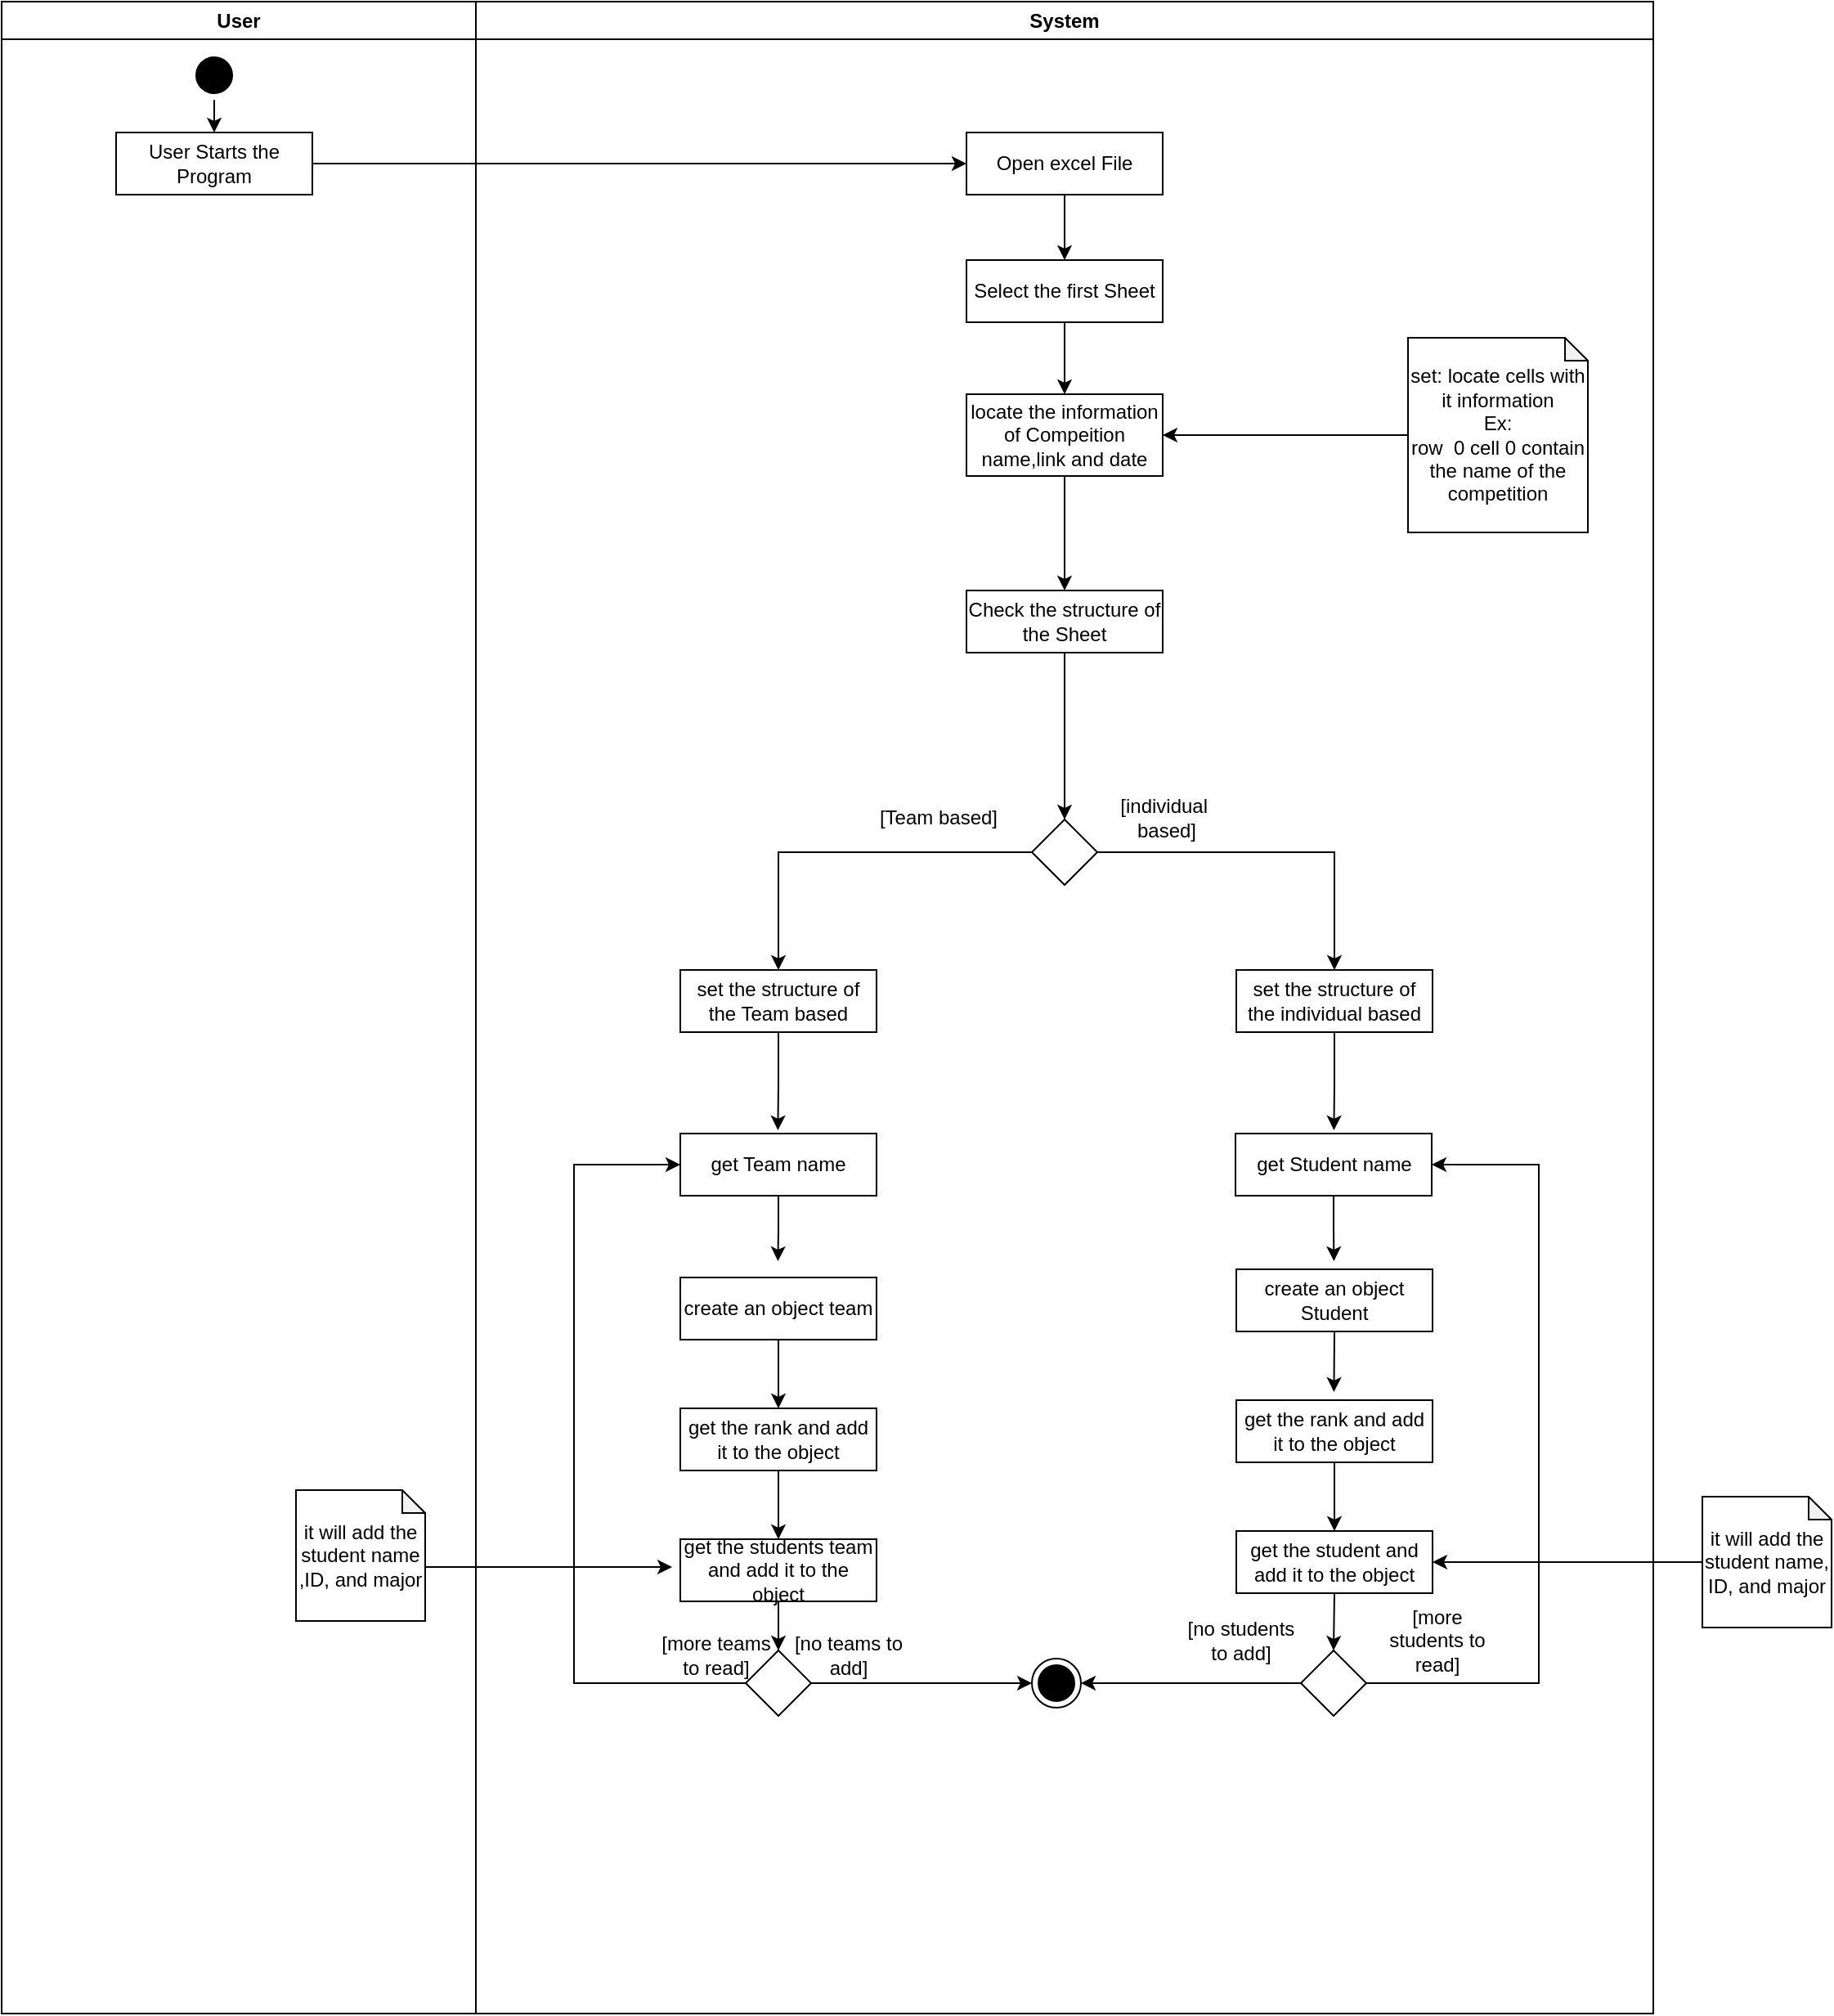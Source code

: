 <mxfile version="15.8.4" type="device"><diagram name="Page-1" id="e7e014a7-5840-1c2e-5031-d8a46d1fe8dd"><mxGraphModel dx="3094" dy="1894" grid="1" gridSize="10" guides="1" tooltips="1" connect="1" arrows="1" fold="1" page="1" pageScale="1" pageWidth="1169" pageHeight="826" background="none" math="0" shadow="0"><root><mxCell id="0"/><mxCell id="1" parent="0"/><mxCell id="2" value="User" style="swimlane;whiteSpace=wrap" parent="1" vertex="1"><mxGeometry x="110" y="220" width="290" height="1230" as="geometry"/></mxCell><mxCell id="5" value="" style="ellipse;shape=startState;fillColor=#000000;strokeColor=#000000;" parent="2" vertex="1"><mxGeometry x="115" y="30" width="30" height="30" as="geometry"/></mxCell><mxCell id="Sqswecdxgur6_CO7L8Wq-137" value="it will add the student name ,ID, and major" style="shape=note;whiteSpace=wrap;html=1;backgroundOutline=1;darkOpacity=0.05;strokeColor=#000000;size=14;" vertex="1" parent="2"><mxGeometry x="180" y="910" width="79" height="80" as="geometry"/></mxCell><mxCell id="Sqswecdxgur6_CO7L8Wq-43" value="User Starts the Program" style="rounded=0;whiteSpace=wrap;html=1;strokeColor=#000000;" vertex="1" parent="2"><mxGeometry x="70" y="80" width="120" height="38" as="geometry"/></mxCell><mxCell id="Sqswecdxgur6_CO7L8Wq-44" style="edgeStyle=orthogonalEdgeStyle;rounded=0;orthogonalLoop=1;jettySize=auto;html=1;exitX=0.5;exitY=1;exitDx=0;exitDy=0;entryX=0.5;entryY=0;entryDx=0;entryDy=0;" edge="1" parent="2" source="5" target="Sqswecdxgur6_CO7L8Wq-43"><mxGeometry relative="1" as="geometry"/></mxCell><mxCell id="3" value="System" style="swimlane;whiteSpace=wrap;startSize=23;" parent="1" vertex="1"><mxGeometry x="400" y="220" width="720" height="1230" as="geometry"/></mxCell><mxCell id="Sqswecdxgur6_CO7L8Wq-50" style="edgeStyle=orthogonalEdgeStyle;rounded=0;orthogonalLoop=1;jettySize=auto;html=1;exitX=0.5;exitY=1;exitDx=0;exitDy=0;entryX=0.5;entryY=0;entryDx=0;entryDy=0;" edge="1" parent="3" source="Sqswecdxgur6_CO7L8Wq-46" target="Sqswecdxgur6_CO7L8Wq-51"><mxGeometry relative="1" as="geometry"><mxPoint x="364.5" y="160" as="targetPoint"/><Array as="points"><mxPoint x="360.5" y="139"/><mxPoint x="360.5" y="158"/></Array></mxGeometry></mxCell><mxCell id="Sqswecdxgur6_CO7L8Wq-46" value="Open excel File" style="rounded=0;whiteSpace=wrap;html=1;strokeColor=#000000;" vertex="1" parent="3"><mxGeometry x="300" y="80" width="120" height="38" as="geometry"/></mxCell><mxCell id="Sqswecdxgur6_CO7L8Wq-133" style="edgeStyle=orthogonalEdgeStyle;rounded=0;orthogonalLoop=1;jettySize=auto;html=1;exitX=0.5;exitY=1;exitDx=0;exitDy=0;entryX=0.5;entryY=0;entryDx=0;entryDy=0;startArrow=none;startFill=0;endArrow=classic;endFill=1;" edge="1" parent="3" source="Sqswecdxgur6_CO7L8Wq-51" target="Sqswecdxgur6_CO7L8Wq-90"><mxGeometry relative="1" as="geometry"/></mxCell><mxCell id="Sqswecdxgur6_CO7L8Wq-51" value="Select the first Sheet" style="rounded=0;whiteSpace=wrap;html=1;strokeColor=#000000;" vertex="1" parent="3"><mxGeometry x="300" y="158" width="120" height="38" as="geometry"/></mxCell><mxCell id="Sqswecdxgur6_CO7L8Wq-56" style="edgeStyle=orthogonalEdgeStyle;rounded=0;orthogonalLoop=1;jettySize=auto;html=1;exitX=0.5;exitY=1;exitDx=0;exitDy=0;entryX=0.5;entryY=0;entryDx=0;entryDy=0;" edge="1" parent="3" source="Sqswecdxgur6_CO7L8Wq-53" target="Sqswecdxgur6_CO7L8Wq-55"><mxGeometry relative="1" as="geometry"/></mxCell><mxCell id="Sqswecdxgur6_CO7L8Wq-53" value="Check the structure of the Sheet" style="rounded=0;whiteSpace=wrap;html=1;strokeColor=#000000;" vertex="1" parent="3"><mxGeometry x="300" y="360" width="120" height="38" as="geometry"/></mxCell><mxCell id="38" value="" style="ellipse;shape=endState;fillColor=#000000;strokeColor=#000000;" parent="3" vertex="1"><mxGeometry x="340" y="1013" width="30" height="30" as="geometry"/></mxCell><mxCell id="Sqswecdxgur6_CO7L8Wq-55" value="" style="rhombus;whiteSpace=wrap;html=1;strokeColor=#000000;" vertex="1" parent="3"><mxGeometry x="340" y="500" width="40" height="40" as="geometry"/></mxCell><mxCell id="Sqswecdxgur6_CO7L8Wq-59" value="[Team based]" style="text;html=1;strokeColor=none;fillColor=none;align=center;verticalAlign=middle;whiteSpace=wrap;rounded=0;" vertex="1" parent="3"><mxGeometry x="245" y="488" width="75.5" height="22" as="geometry"/></mxCell><mxCell id="Sqswecdxgur6_CO7L8Wq-72" value="set the structure of the Team based" style="rounded=0;whiteSpace=wrap;html=1;strokeColor=#000000;" vertex="1" parent="3"><mxGeometry x="125" y="592" width="120" height="38" as="geometry"/></mxCell><mxCell id="Sqswecdxgur6_CO7L8Wq-74" value="[individual&amp;nbsp;&lt;br&gt;based]" style="text;html=1;strokeColor=none;fillColor=none;align=center;verticalAlign=middle;whiteSpace=wrap;rounded=0;" vertex="1" parent="3"><mxGeometry x="380" y="488" width="84.5" height="22" as="geometry"/></mxCell><mxCell id="Sqswecdxgur6_CO7L8Wq-57" style="edgeStyle=orthogonalEdgeStyle;rounded=0;orthogonalLoop=1;jettySize=auto;html=1;exitX=0;exitY=0.5;exitDx=0;exitDy=0;entryX=0.5;entryY=0;entryDx=0;entryDy=0;" edge="1" parent="3" source="Sqswecdxgur6_CO7L8Wq-55" target="Sqswecdxgur6_CO7L8Wq-72"><mxGeometry relative="1" as="geometry"><mxPoint x="125" y="592" as="targetPoint"/></mxGeometry></mxCell><mxCell id="Sqswecdxgur6_CO7L8Wq-89" value="get Team name" style="rounded=0;whiteSpace=wrap;html=1;strokeColor=#000000;" vertex="1" parent="3"><mxGeometry x="125" y="692" width="120" height="38" as="geometry"/></mxCell><mxCell id="Sqswecdxgur6_CO7L8Wq-132" style="edgeStyle=orthogonalEdgeStyle;rounded=0;orthogonalLoop=1;jettySize=auto;html=1;exitX=0.5;exitY=1;exitDx=0;exitDy=0;entryX=0.5;entryY=0;entryDx=0;entryDy=0;startArrow=none;startFill=0;endArrow=classic;endFill=1;" edge="1" parent="3" source="Sqswecdxgur6_CO7L8Wq-90" target="Sqswecdxgur6_CO7L8Wq-53"><mxGeometry relative="1" as="geometry"/></mxCell><mxCell id="Sqswecdxgur6_CO7L8Wq-90" value="locate the information of Compeition name,link and date" style="rounded=0;whiteSpace=wrap;html=1;strokeColor=#000000;" vertex="1" parent="3"><mxGeometry x="300" y="240" width="120" height="50" as="geometry"/></mxCell><mxCell id="Sqswecdxgur6_CO7L8Wq-129" style="edgeStyle=orthogonalEdgeStyle;rounded=0;orthogonalLoop=1;jettySize=auto;html=1;exitX=0.5;exitY=1;exitDx=0;exitDy=0;entryX=0.5;entryY=0;entryDx=0;entryDy=0;startArrow=none;startFill=0;endArrow=classic;endFill=1;" edge="1" parent="3" source="Sqswecdxgur6_CO7L8Wq-95" target="Sqswecdxgur6_CO7L8Wq-97"><mxGeometry relative="1" as="geometry"/></mxCell><mxCell id="Sqswecdxgur6_CO7L8Wq-95" value="create an object team" style="rounded=0;whiteSpace=wrap;html=1;strokeColor=#000000;" vertex="1" parent="3"><mxGeometry x="125" y="780" width="120" height="38" as="geometry"/></mxCell><mxCell id="Sqswecdxgur6_CO7L8Wq-99" style="edgeStyle=orthogonalEdgeStyle;rounded=0;orthogonalLoop=1;jettySize=auto;html=1;exitX=0.5;exitY=1;exitDx=0;exitDy=0;entryX=0.5;entryY=0;entryDx=0;entryDy=0;startArrow=none;startFill=0;endArrow=classic;endFill=1;" edge="1" parent="3" source="Sqswecdxgur6_CO7L8Wq-97" target="Sqswecdxgur6_CO7L8Wq-98"><mxGeometry relative="1" as="geometry"/></mxCell><mxCell id="Sqswecdxgur6_CO7L8Wq-97" value="get the rank and add it to the object" style="rounded=0;whiteSpace=wrap;html=1;strokeColor=#000000;" vertex="1" parent="3"><mxGeometry x="125" y="860" width="120" height="38" as="geometry"/></mxCell><mxCell id="Sqswecdxgur6_CO7L8Wq-104" style="edgeStyle=orthogonalEdgeStyle;rounded=0;orthogonalLoop=1;jettySize=auto;html=1;exitX=0.5;exitY=1;exitDx=0;exitDy=0;entryX=0.5;entryY=0;entryDx=0;entryDy=0;startArrow=none;startFill=0;endArrow=classic;endFill=1;" edge="1" parent="3" source="Sqswecdxgur6_CO7L8Wq-98" target="Sqswecdxgur6_CO7L8Wq-100"><mxGeometry relative="1" as="geometry"/></mxCell><mxCell id="Sqswecdxgur6_CO7L8Wq-98" value="get the students team and add it to the object" style="rounded=0;whiteSpace=wrap;html=1;strokeColor=#000000;" vertex="1" parent="3"><mxGeometry x="125" y="940" width="120" height="38" as="geometry"/></mxCell><mxCell id="Sqswecdxgur6_CO7L8Wq-101" style="edgeStyle=orthogonalEdgeStyle;rounded=0;orthogonalLoop=1;jettySize=auto;html=1;exitX=0;exitY=0.5;exitDx=0;exitDy=0;entryX=0;entryY=0.5;entryDx=0;entryDy=0;startArrow=none;startFill=0;endArrow=classic;endFill=1;" edge="1" parent="3" source="Sqswecdxgur6_CO7L8Wq-100" target="Sqswecdxgur6_CO7L8Wq-89"><mxGeometry relative="1" as="geometry"><Array as="points"><mxPoint x="60" y="1028"/><mxPoint x="60" y="711"/></Array></mxGeometry></mxCell><mxCell id="Sqswecdxgur6_CO7L8Wq-100" value="" style="rhombus;whiteSpace=wrap;html=1;strokeColor=#000000;" vertex="1" parent="3"><mxGeometry x="165" y="1008" width="40" height="40" as="geometry"/></mxCell><mxCell id="Sqswecdxgur6_CO7L8Wq-105" value="[more teams to read]" style="text;html=1;strokeColor=none;fillColor=none;align=center;verticalAlign=middle;whiteSpace=wrap;rounded=0;" vertex="1" parent="3"><mxGeometry x="109" y="1000" width="75.5" height="22" as="geometry"/></mxCell><mxCell id="Sqswecdxgur6_CO7L8Wq-108" value="[no teams to add]" style="text;html=1;strokeColor=none;fillColor=none;align=center;verticalAlign=middle;whiteSpace=wrap;rounded=0;" vertex="1" parent="3"><mxGeometry x="190" y="1000" width="75.5" height="22" as="geometry"/></mxCell><mxCell id="Sqswecdxgur6_CO7L8Wq-102" style="edgeStyle=orthogonalEdgeStyle;rounded=0;orthogonalLoop=1;jettySize=auto;html=1;exitX=1;exitY=0.5;exitDx=0;exitDy=0;startArrow=none;startFill=0;endArrow=classic;endFill=1;" edge="1" parent="3" source="Sqswecdxgur6_CO7L8Wq-100"><mxGeometry relative="1" as="geometry"><mxPoint x="340" y="1028" as="targetPoint"/></mxGeometry></mxCell><mxCell id="Sqswecdxgur6_CO7L8Wq-109" value="create an object Student" style="rounded=0;whiteSpace=wrap;html=1;strokeColor=#000000;" vertex="1" parent="3"><mxGeometry x="465" y="775" width="120" height="38" as="geometry"/></mxCell><mxCell id="Sqswecdxgur6_CO7L8Wq-111" value="get the rank and add it to the object" style="rounded=0;whiteSpace=wrap;html=1;strokeColor=#000000;" vertex="1" parent="3"><mxGeometry x="465" y="855" width="120" height="38" as="geometry"/></mxCell><mxCell id="Sqswecdxgur6_CO7L8Wq-113" value="get the student and add it to the object" style="rounded=0;whiteSpace=wrap;html=1;strokeColor=#000000;" vertex="1" parent="3"><mxGeometry x="465" y="935" width="120" height="38" as="geometry"/></mxCell><mxCell id="Sqswecdxgur6_CO7L8Wq-110" style="edgeStyle=orthogonalEdgeStyle;rounded=0;orthogonalLoop=1;jettySize=auto;html=1;exitX=0.5;exitY=1;exitDx=0;exitDy=0;entryX=0.5;entryY=0;entryDx=0;entryDy=0;startArrow=none;startFill=0;endArrow=classic;endFill=1;" edge="1" parent="3" source="Sqswecdxgur6_CO7L8Wq-111" target="Sqswecdxgur6_CO7L8Wq-113"><mxGeometry relative="1" as="geometry"/></mxCell><mxCell id="Sqswecdxgur6_CO7L8Wq-123" style="edgeStyle=orthogonalEdgeStyle;rounded=0;orthogonalLoop=1;jettySize=auto;html=1;exitX=0;exitY=0.5;exitDx=0;exitDy=0;entryX=1;entryY=0.5;entryDx=0;entryDy=0;startArrow=none;startFill=0;endArrow=classic;endFill=1;" edge="1" parent="3" source="Sqswecdxgur6_CO7L8Wq-115" target="38"><mxGeometry relative="1" as="geometry"/></mxCell><mxCell id="Sqswecdxgur6_CO7L8Wq-115" value="" style="rhombus;whiteSpace=wrap;html=1;strokeColor=#000000;" vertex="1" parent="3"><mxGeometry x="504.5" y="1008" width="40" height="40" as="geometry"/></mxCell><mxCell id="Sqswecdxgur6_CO7L8Wq-112" style="edgeStyle=orthogonalEdgeStyle;rounded=0;orthogonalLoop=1;jettySize=auto;html=1;exitX=0.5;exitY=1;exitDx=0;exitDy=0;entryX=0.5;entryY=0;entryDx=0;entryDy=0;startArrow=none;startFill=0;endArrow=classic;endFill=1;" edge="1" parent="3" source="Sqswecdxgur6_CO7L8Wq-113" target="Sqswecdxgur6_CO7L8Wq-115"><mxGeometry relative="1" as="geometry"/></mxCell><mxCell id="Sqswecdxgur6_CO7L8Wq-116" value="[more students to read]" style="text;html=1;strokeColor=none;fillColor=none;align=center;verticalAlign=middle;whiteSpace=wrap;rounded=0;" vertex="1" parent="3"><mxGeometry x="550" y="991" width="75.5" height="22" as="geometry"/></mxCell><mxCell id="Sqswecdxgur6_CO7L8Wq-117" value="[no students to add]" style="text;html=1;strokeColor=none;fillColor=none;align=center;verticalAlign=middle;whiteSpace=wrap;rounded=0;" vertex="1" parent="3"><mxGeometry x="429.5" y="991" width="75.5" height="22" as="geometry"/></mxCell><mxCell id="Sqswecdxgur6_CO7L8Wq-73" value="&lt;span&gt;set the structure of the individual&amp;nbsp;based&lt;/span&gt;" style="rounded=0;whiteSpace=wrap;html=1;strokeColor=#000000;" vertex="1" parent="3"><mxGeometry x="465" y="592" width="120" height="38" as="geometry"/></mxCell><mxCell id="Sqswecdxgur6_CO7L8Wq-58" style="edgeStyle=orthogonalEdgeStyle;rounded=0;orthogonalLoop=1;jettySize=auto;html=1;exitX=1;exitY=0.5;exitDx=0;exitDy=0;entryX=0.5;entryY=0;entryDx=0;entryDy=0;" edge="1" parent="3" source="Sqswecdxgur6_CO7L8Wq-55" target="Sqswecdxgur6_CO7L8Wq-73"><mxGeometry relative="1" as="geometry"><mxPoint x="295" y="562" as="targetPoint"/></mxGeometry></mxCell><mxCell id="Sqswecdxgur6_CO7L8Wq-120" value="get Student name" style="rounded=0;whiteSpace=wrap;html=1;strokeColor=#000000;" vertex="1" parent="3"><mxGeometry x="464.5" y="692" width="120" height="38" as="geometry"/></mxCell><mxCell id="Sqswecdxgur6_CO7L8Wq-124" style="edgeStyle=orthogonalEdgeStyle;rounded=0;orthogonalLoop=1;jettySize=auto;html=1;exitX=1;exitY=0.5;exitDx=0;exitDy=0;startArrow=none;startFill=0;endArrow=classic;endFill=1;entryX=1;entryY=0.5;entryDx=0;entryDy=0;" edge="1" parent="3" source="Sqswecdxgur6_CO7L8Wq-115" target="Sqswecdxgur6_CO7L8Wq-120"><mxGeometry relative="1" as="geometry"><mxPoint x="660.0" y="1040" as="targetPoint"/><Array as="points"><mxPoint x="650" y="1028"/><mxPoint x="650" y="711"/></Array></mxGeometry></mxCell><mxCell id="Sqswecdxgur6_CO7L8Wq-134" style="edgeStyle=orthogonalEdgeStyle;rounded=0;orthogonalLoop=1;jettySize=auto;html=1;exitX=0;exitY=0.5;exitDx=0;exitDy=0;exitPerimeter=0;entryX=1;entryY=0.5;entryDx=0;entryDy=0;startArrow=none;startFill=0;endArrow=classic;endFill=1;" edge="1" parent="3" source="Sqswecdxgur6_CO7L8Wq-76" target="Sqswecdxgur6_CO7L8Wq-90"><mxGeometry relative="1" as="geometry"/></mxCell><mxCell id="Sqswecdxgur6_CO7L8Wq-76" value="set: locate cells with it information&lt;br&gt;Ex:&lt;br&gt;row&amp;nbsp; 0 cell 0 contain the name of the competition" style="shape=note;whiteSpace=wrap;html=1;backgroundOutline=1;darkOpacity=0.05;strokeColor=#000000;size=14;" vertex="1" parent="3"><mxGeometry x="570" y="205.5" width="110" height="119" as="geometry"/></mxCell><mxCell id="Sqswecdxgur6_CO7L8Wq-125" style="edgeStyle=orthogonalEdgeStyle;rounded=0;orthogonalLoop=1;jettySize=auto;html=1;exitX=0.5;exitY=1;exitDx=0;exitDy=0;startArrow=none;startFill=0;endArrow=classic;endFill=1;" edge="1" parent="1" source="Sqswecdxgur6_CO7L8Wq-120"><mxGeometry relative="1" as="geometry"><mxPoint x="924.714" y="990" as="targetPoint"/></mxGeometry></mxCell><mxCell id="Sqswecdxgur6_CO7L8Wq-126" style="edgeStyle=orthogonalEdgeStyle;rounded=0;orthogonalLoop=1;jettySize=auto;html=1;exitX=0.5;exitY=1;exitDx=0;exitDy=0;startArrow=none;startFill=0;endArrow=classic;endFill=1;" edge="1" parent="1" source="Sqswecdxgur6_CO7L8Wq-109"><mxGeometry relative="1" as="geometry"><mxPoint x="924.714" y="1070" as="targetPoint"/></mxGeometry></mxCell><mxCell id="Sqswecdxgur6_CO7L8Wq-128" style="edgeStyle=orthogonalEdgeStyle;rounded=0;orthogonalLoop=1;jettySize=auto;html=1;exitX=0.5;exitY=1;exitDx=0;exitDy=0;startArrow=none;startFill=0;endArrow=classic;endFill=1;" edge="1" parent="1" source="Sqswecdxgur6_CO7L8Wq-89"><mxGeometry relative="1" as="geometry"><mxPoint x="584.714" y="990" as="targetPoint"/></mxGeometry></mxCell><mxCell id="Sqswecdxgur6_CO7L8Wq-130" style="edgeStyle=orthogonalEdgeStyle;rounded=0;orthogonalLoop=1;jettySize=auto;html=1;exitX=0.5;exitY=1;exitDx=0;exitDy=0;startArrow=none;startFill=0;endArrow=classic;endFill=1;" edge="1" parent="1" source="Sqswecdxgur6_CO7L8Wq-73"><mxGeometry relative="1" as="geometry"><mxPoint x="924.714" y="910" as="targetPoint"/></mxGeometry></mxCell><mxCell id="Sqswecdxgur6_CO7L8Wq-131" style="edgeStyle=orthogonalEdgeStyle;rounded=0;orthogonalLoop=1;jettySize=auto;html=1;exitX=0.5;exitY=1;exitDx=0;exitDy=0;startArrow=none;startFill=0;endArrow=classic;endFill=1;" edge="1" parent="1" source="Sqswecdxgur6_CO7L8Wq-72"><mxGeometry relative="1" as="geometry"><mxPoint x="584.714" y="910" as="targetPoint"/></mxGeometry></mxCell><mxCell id="Sqswecdxgur6_CO7L8Wq-136" style="edgeStyle=orthogonalEdgeStyle;rounded=0;orthogonalLoop=1;jettySize=auto;html=1;exitX=0;exitY=0.5;exitDx=0;exitDy=0;exitPerimeter=0;entryX=1;entryY=0.5;entryDx=0;entryDy=0;startArrow=none;startFill=0;endArrow=classic;endFill=1;" edge="1" parent="1" source="Sqswecdxgur6_CO7L8Wq-135" target="Sqswecdxgur6_CO7L8Wq-113"><mxGeometry relative="1" as="geometry"/></mxCell><mxCell id="Sqswecdxgur6_CO7L8Wq-135" value="it will add the student name, ID, and major" style="shape=note;whiteSpace=wrap;html=1;backgroundOutline=1;darkOpacity=0.05;strokeColor=#000000;size=14;" vertex="1" parent="1"><mxGeometry x="1150" y="1134" width="79" height="80" as="geometry"/></mxCell><mxCell id="Sqswecdxgur6_CO7L8Wq-138" style="edgeStyle=orthogonalEdgeStyle;rounded=0;orthogonalLoop=1;jettySize=auto;html=1;exitX=0;exitY=0;exitDx=79;exitDy=47;exitPerimeter=0;startArrow=none;startFill=0;endArrow=classic;endFill=1;" edge="1" parent="1" source="Sqswecdxgur6_CO7L8Wq-137"><mxGeometry relative="1" as="geometry"><mxPoint x="520" y="1177" as="targetPoint"/></mxGeometry></mxCell><mxCell id="Sqswecdxgur6_CO7L8Wq-139" style="edgeStyle=orthogonalEdgeStyle;rounded=0;orthogonalLoop=1;jettySize=auto;html=1;exitX=1;exitY=0.5;exitDx=0;exitDy=0;entryX=0;entryY=0.5;entryDx=0;entryDy=0;startArrow=none;startFill=0;endArrow=classic;endFill=1;" edge="1" parent="1" source="Sqswecdxgur6_CO7L8Wq-43" target="Sqswecdxgur6_CO7L8Wq-46"><mxGeometry relative="1" as="geometry"/></mxCell></root></mxGraphModel></diagram></mxfile>